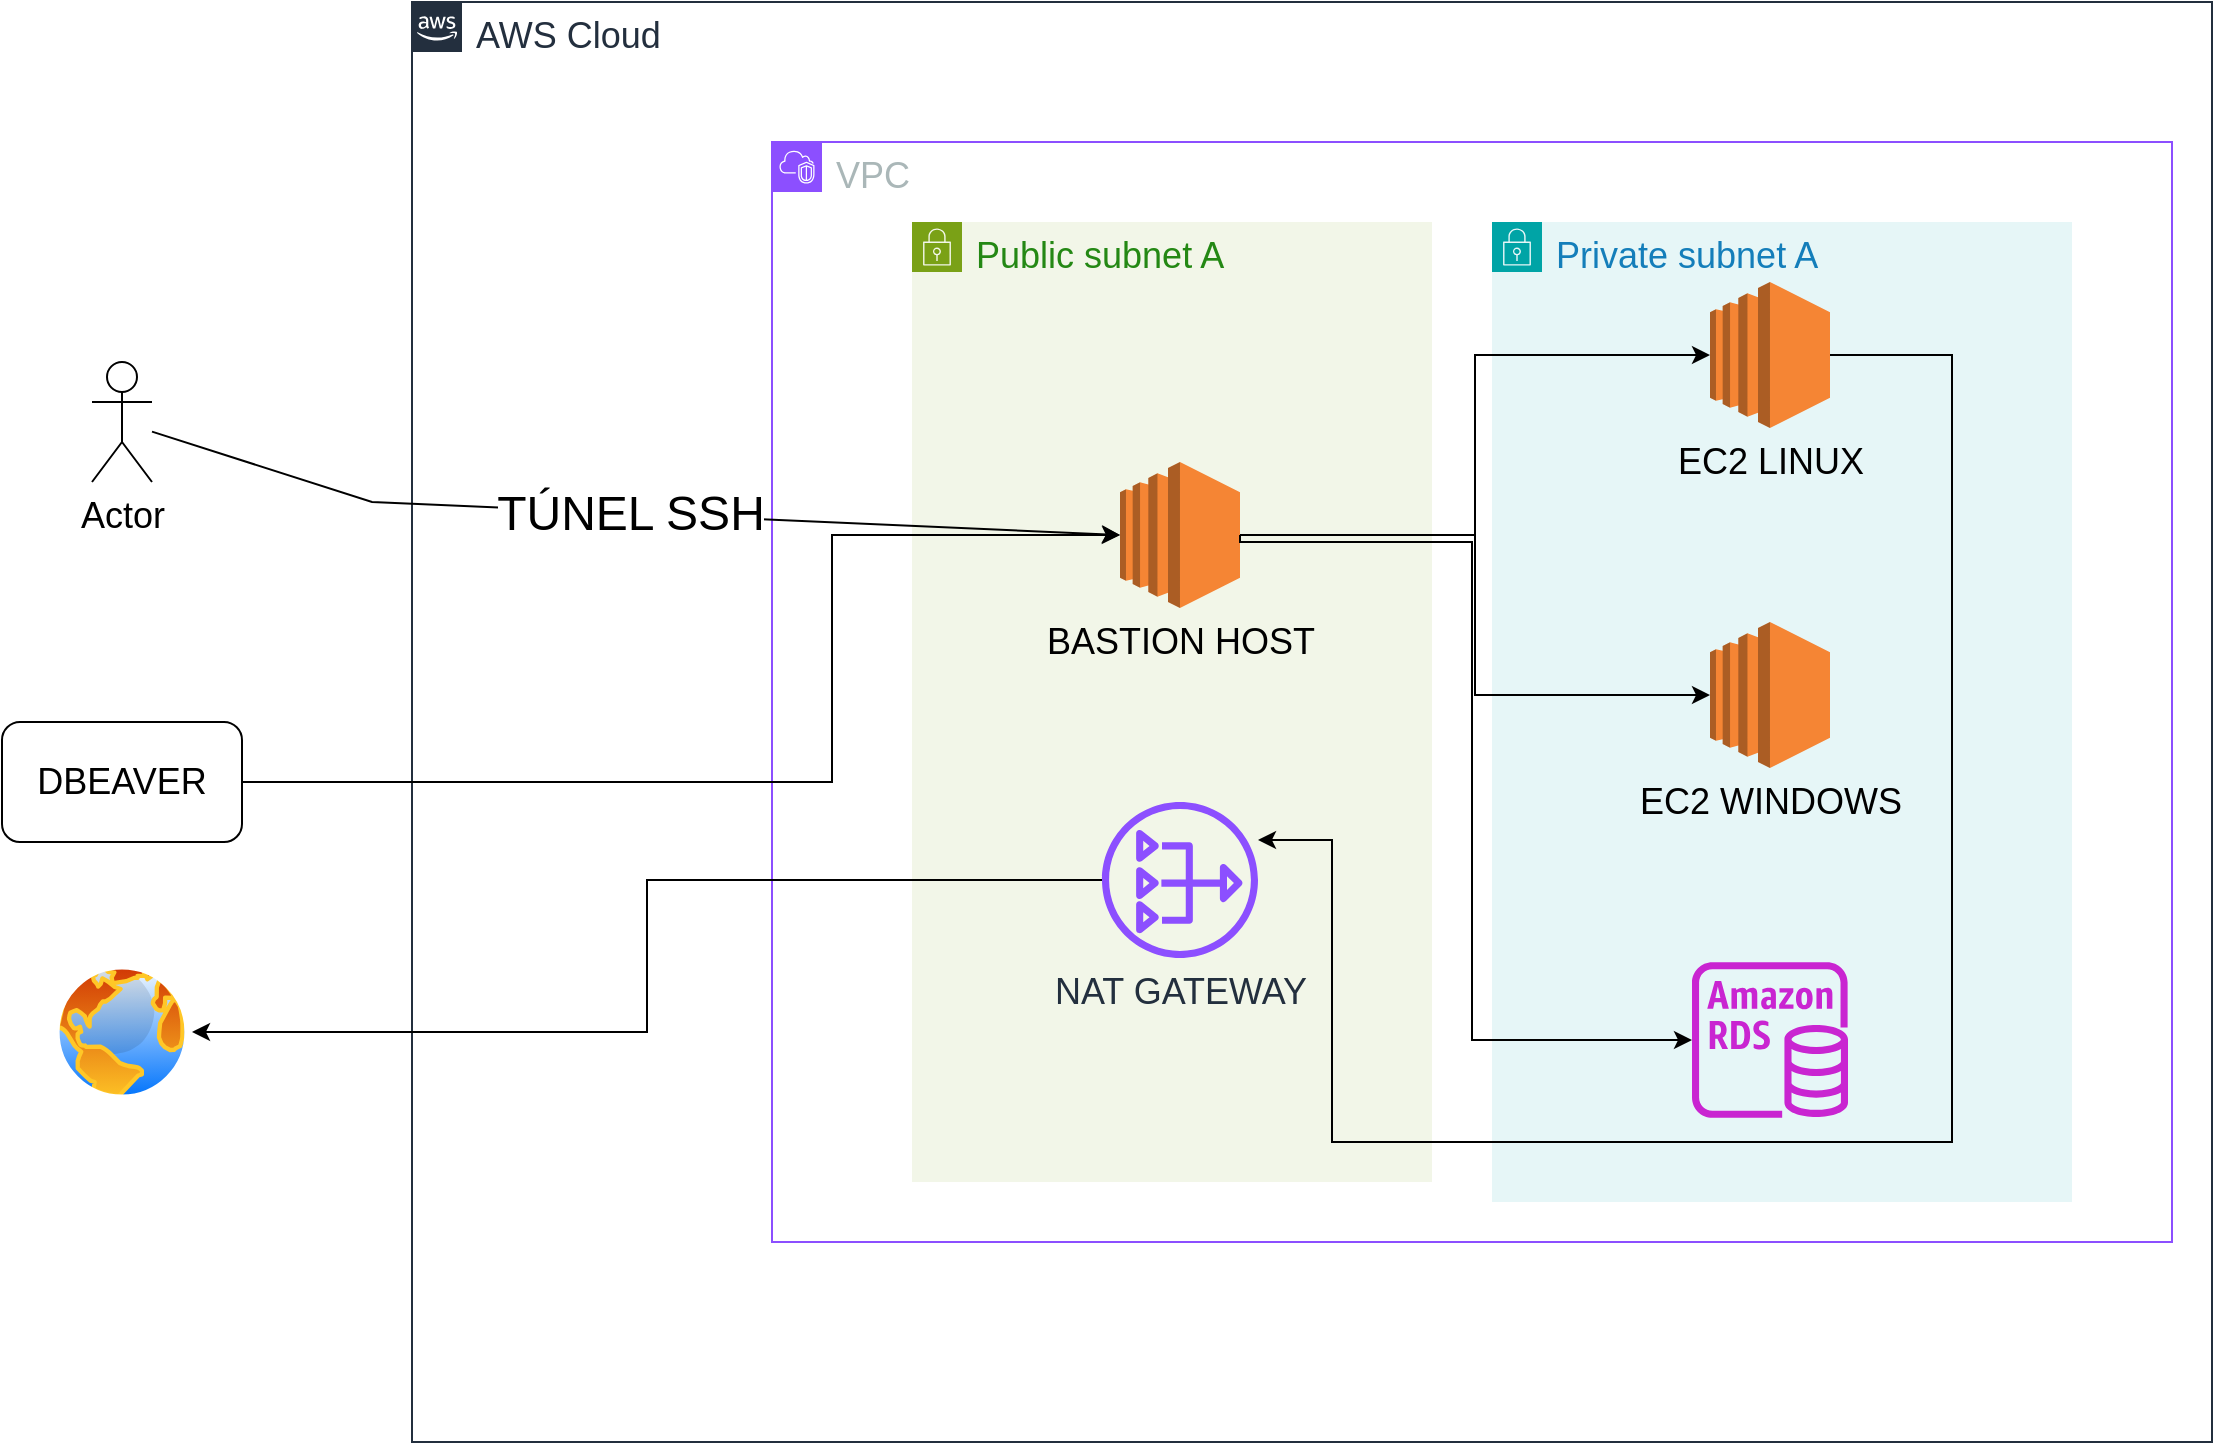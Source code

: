 <mxfile version="24.7.10">
  <diagram id="Ht1M8jgEwFfnCIfOTk4-" name="Page-1">
    <mxGraphModel dx="1600" dy="669" grid="1" gridSize="10" guides="1" tooltips="1" connect="1" arrows="1" fold="1" page="1" pageScale="1" pageWidth="1169" pageHeight="827" math="0" shadow="0">
      <root>
        <mxCell id="0" />
        <mxCell id="1" parent="0" />
        <mxCell id="UEzPUAAOIrF-is8g5C7q-74" value="&lt;font style=&quot;font-size: 18px;&quot;&gt;AWS Cloud&lt;/font&gt;" style="points=[[0,0],[0.25,0],[0.5,0],[0.75,0],[1,0],[1,0.25],[1,0.5],[1,0.75],[1,1],[0.75,1],[0.5,1],[0.25,1],[0,1],[0,0.75],[0,0.5],[0,0.25]];outlineConnect=0;gradientColor=none;html=1;whiteSpace=wrap;fontSize=12;fontStyle=0;shape=mxgraph.aws4.group;grIcon=mxgraph.aws4.group_aws_cloud_alt;strokeColor=#232F3E;fillColor=none;verticalAlign=top;align=left;spacingLeft=30;fontColor=#232F3E;dashed=0;labelBackgroundColor=#ffffff;container=1;pointerEvents=0;collapsible=0;recursiveResize=0;" parent="1" vertex="1">
          <mxGeometry x="230" y="50" width="900" height="720" as="geometry" />
        </mxCell>
        <mxCell id="YPjytU8IalWfWn2uWI5X-1" value="&lt;font style=&quot;font-size: 18px;&quot;&gt;VPC&lt;/font&gt;" style="points=[[0,0],[0.25,0],[0.5,0],[0.75,0],[1,0],[1,0.25],[1,0.5],[1,0.75],[1,1],[0.75,1],[0.5,1],[0.25,1],[0,1],[0,0.75],[0,0.5],[0,0.25]];outlineConnect=0;gradientColor=none;html=1;whiteSpace=wrap;fontSize=12;fontStyle=0;container=1;pointerEvents=0;collapsible=0;recursiveResize=0;shape=mxgraph.aws4.group;grIcon=mxgraph.aws4.group_vpc2;strokeColor=#8C4FFF;fillColor=none;verticalAlign=top;align=left;spacingLeft=30;fontColor=#AAB7B8;dashed=0;" vertex="1" parent="UEzPUAAOIrF-is8g5C7q-74">
          <mxGeometry x="180" y="70" width="700" height="550" as="geometry" />
        </mxCell>
        <mxCell id="YPjytU8IalWfWn2uWI5X-2" value="&lt;font style=&quot;font-size: 18px;&quot;&gt;Public subnet A&lt;/font&gt;" style="points=[[0,0],[0.25,0],[0.5,0],[0.75,0],[1,0],[1,0.25],[1,0.5],[1,0.75],[1,1],[0.75,1],[0.5,1],[0.25,1],[0,1],[0,0.75],[0,0.5],[0,0.25]];outlineConnect=0;gradientColor=none;html=1;whiteSpace=wrap;fontSize=12;fontStyle=0;container=1;pointerEvents=0;collapsible=0;recursiveResize=0;shape=mxgraph.aws4.group;grIcon=mxgraph.aws4.group_security_group;grStroke=0;strokeColor=#7AA116;fillColor=#F2F6E8;verticalAlign=top;align=left;spacingLeft=30;fontColor=#248814;dashed=0;" vertex="1" parent="YPjytU8IalWfWn2uWI5X-1">
          <mxGeometry x="70" y="40" width="260" height="480" as="geometry" />
        </mxCell>
        <mxCell id="YPjytU8IalWfWn2uWI5X-17" value="&lt;font style=&quot;font-size: 18px;&quot;&gt;BASTION HOST&lt;/font&gt;" style="outlineConnect=0;dashed=0;verticalLabelPosition=bottom;verticalAlign=top;align=center;html=1;shape=mxgraph.aws3.ec2;fillColor=#F58534;gradientColor=none;" vertex="1" parent="YPjytU8IalWfWn2uWI5X-2">
          <mxGeometry x="104" y="120" width="60" height="73" as="geometry" />
        </mxCell>
        <mxCell id="YPjytU8IalWfWn2uWI5X-15" value="&lt;font style=&quot;font-size: 18px;&quot;&gt;NAT GATEWAY&lt;/font&gt;" style="sketch=0;outlineConnect=0;fontColor=#232F3E;gradientColor=none;fillColor=#8C4FFF;strokeColor=none;dashed=0;verticalLabelPosition=bottom;verticalAlign=top;align=center;html=1;fontSize=12;fontStyle=0;aspect=fixed;pointerEvents=1;shape=mxgraph.aws4.nat_gateway;" vertex="1" parent="YPjytU8IalWfWn2uWI5X-2">
          <mxGeometry x="95" y="290" width="78" height="78" as="geometry" />
        </mxCell>
        <mxCell id="YPjytU8IalWfWn2uWI5X-3" value="&lt;font style=&quot;font-size: 18px;&quot;&gt;Private subnet A&lt;/font&gt;" style="points=[[0,0],[0.25,0],[0.5,0],[0.75,0],[1,0],[1,0.25],[1,0.5],[1,0.75],[1,1],[0.75,1],[0.5,1],[0.25,1],[0,1],[0,0.75],[0,0.5],[0,0.25]];outlineConnect=0;gradientColor=none;html=1;whiteSpace=wrap;fontSize=12;fontStyle=0;container=1;pointerEvents=0;collapsible=0;recursiveResize=0;shape=mxgraph.aws4.group;grIcon=mxgraph.aws4.group_security_group;grStroke=0;strokeColor=#00A4A6;fillColor=#E6F6F7;verticalAlign=top;align=left;spacingLeft=30;fontColor=#147EBA;dashed=0;" vertex="1" parent="YPjytU8IalWfWn2uWI5X-1">
          <mxGeometry x="360" y="40" width="290" height="490" as="geometry" />
        </mxCell>
        <mxCell id="YPjytU8IalWfWn2uWI5X-18" value="&lt;font style=&quot;font-size: 18px;&quot;&gt;EC2 LINUX&lt;/font&gt;" style="outlineConnect=0;dashed=0;verticalLabelPosition=bottom;verticalAlign=top;align=center;html=1;shape=mxgraph.aws3.ec2;fillColor=#F58534;gradientColor=none;" vertex="1" parent="YPjytU8IalWfWn2uWI5X-3">
          <mxGeometry x="109" y="30" width="60" height="73" as="geometry" />
        </mxCell>
        <mxCell id="YPjytU8IalWfWn2uWI5X-16" value="&lt;font style=&quot;font-size: 18px;&quot;&gt;EC2 WINDOWS&lt;/font&gt;" style="outlineConnect=0;dashed=0;verticalLabelPosition=bottom;verticalAlign=top;align=center;html=1;shape=mxgraph.aws3.ec2;fillColor=#F58534;gradientColor=none;" vertex="1" parent="YPjytU8IalWfWn2uWI5X-3">
          <mxGeometry x="109" y="200" width="60" height="73" as="geometry" />
        </mxCell>
        <mxCell id="YPjytU8IalWfWn2uWI5X-20" value="" style="sketch=0;outlineConnect=0;fontColor=#232F3E;gradientColor=none;fillColor=#C925D1;strokeColor=none;dashed=0;verticalLabelPosition=bottom;verticalAlign=top;align=center;html=1;fontSize=12;fontStyle=0;aspect=fixed;pointerEvents=1;shape=mxgraph.aws4.rds_instance;" vertex="1" parent="YPjytU8IalWfWn2uWI5X-3">
          <mxGeometry x="100" y="370" width="78" height="78" as="geometry" />
        </mxCell>
        <mxCell id="YPjytU8IalWfWn2uWI5X-19" style="edgeStyle=orthogonalEdgeStyle;rounded=0;orthogonalLoop=1;jettySize=auto;html=1;exitX=0.5;exitY=1;exitDx=0;exitDy=0;" edge="1" parent="YPjytU8IalWfWn2uWI5X-1" source="YPjytU8IalWfWn2uWI5X-3" target="YPjytU8IalWfWn2uWI5X-3">
          <mxGeometry relative="1" as="geometry" />
        </mxCell>
        <mxCell id="YPjytU8IalWfWn2uWI5X-25" style="edgeStyle=orthogonalEdgeStyle;rounded=0;orthogonalLoop=1;jettySize=auto;html=1;exitX=1;exitY=0.5;exitDx=0;exitDy=0;exitPerimeter=0;entryX=0;entryY=0.5;entryDx=0;entryDy=0;entryPerimeter=0;" edge="1" parent="YPjytU8IalWfWn2uWI5X-1" source="YPjytU8IalWfWn2uWI5X-17" target="YPjytU8IalWfWn2uWI5X-18">
          <mxGeometry relative="1" as="geometry" />
        </mxCell>
        <mxCell id="YPjytU8IalWfWn2uWI5X-26" style="edgeStyle=orthogonalEdgeStyle;rounded=0;orthogonalLoop=1;jettySize=auto;html=1;entryX=0;entryY=0.5;entryDx=0;entryDy=0;entryPerimeter=0;" edge="1" parent="YPjytU8IalWfWn2uWI5X-1" source="YPjytU8IalWfWn2uWI5X-17" target="YPjytU8IalWfWn2uWI5X-16">
          <mxGeometry relative="1" as="geometry" />
        </mxCell>
        <mxCell id="YPjytU8IalWfWn2uWI5X-29" style="edgeStyle=orthogonalEdgeStyle;rounded=0;orthogonalLoop=1;jettySize=auto;html=1;" edge="1" parent="YPjytU8IalWfWn2uWI5X-1" source="YPjytU8IalWfWn2uWI5X-18" target="YPjytU8IalWfWn2uWI5X-15">
          <mxGeometry relative="1" as="geometry">
            <Array as="points">
              <mxPoint x="590" y="106" />
              <mxPoint x="590" y="500" />
              <mxPoint x="280" y="500" />
              <mxPoint x="280" y="349" />
            </Array>
          </mxGeometry>
        </mxCell>
        <mxCell id="YPjytU8IalWfWn2uWI5X-33" style="edgeStyle=orthogonalEdgeStyle;rounded=0;orthogonalLoop=1;jettySize=auto;html=1;exitX=1;exitY=0.5;exitDx=0;exitDy=0;exitPerimeter=0;" edge="1" parent="YPjytU8IalWfWn2uWI5X-1" source="YPjytU8IalWfWn2uWI5X-17" target="YPjytU8IalWfWn2uWI5X-20">
          <mxGeometry relative="1" as="geometry">
            <Array as="points">
              <mxPoint x="234" y="200" />
              <mxPoint x="350" y="200" />
              <mxPoint x="350" y="449" />
            </Array>
          </mxGeometry>
        </mxCell>
        <mxCell id="YPjytU8IalWfWn2uWI5X-22" value="&lt;font style=&quot;font-size: 18px;&quot;&gt;Actor&lt;/font&gt;" style="shape=umlActor;verticalLabelPosition=bottom;verticalAlign=top;html=1;outlineConnect=0;" vertex="1" parent="1">
          <mxGeometry x="70" y="230" width="30" height="60" as="geometry" />
        </mxCell>
        <mxCell id="YPjytU8IalWfWn2uWI5X-23" value="&lt;font style=&quot;font-size: 24px;&quot;&gt;TÚNEL SSH&lt;/font&gt;" style="endArrow=classic;html=1;rounded=0;entryX=0;entryY=0.5;entryDx=0;entryDy=0;entryPerimeter=0;" edge="1" parent="1" source="YPjytU8IalWfWn2uWI5X-22" target="YPjytU8IalWfWn2uWI5X-17">
          <mxGeometry relative="1" as="geometry">
            <mxPoint x="470" y="280" as="sourcePoint" />
            <mxPoint x="570" y="280" as="targetPoint" />
            <Array as="points">
              <mxPoint x="210" y="300" />
            </Array>
          </mxGeometry>
        </mxCell>
        <mxCell id="YPjytU8IalWfWn2uWI5X-28" value="" style="image;aspect=fixed;perimeter=ellipsePerimeter;html=1;align=center;shadow=0;dashed=0;spacingTop=3;image=img/lib/active_directory/internet_globe.svg;" vertex="1" parent="1">
          <mxGeometry x="50" y="530" width="70" height="70" as="geometry" />
        </mxCell>
        <mxCell id="YPjytU8IalWfWn2uWI5X-30" style="edgeStyle=orthogonalEdgeStyle;rounded=0;orthogonalLoop=1;jettySize=auto;html=1;entryX=1;entryY=0.5;entryDx=0;entryDy=0;" edge="1" parent="1" source="YPjytU8IalWfWn2uWI5X-15" target="YPjytU8IalWfWn2uWI5X-28">
          <mxGeometry relative="1" as="geometry" />
        </mxCell>
        <mxCell id="YPjytU8IalWfWn2uWI5X-32" style="edgeStyle=orthogonalEdgeStyle;rounded=0;orthogonalLoop=1;jettySize=auto;html=1;entryX=0;entryY=0.5;entryDx=0;entryDy=0;entryPerimeter=0;" edge="1" parent="1" source="YPjytU8IalWfWn2uWI5X-31" target="YPjytU8IalWfWn2uWI5X-17">
          <mxGeometry relative="1" as="geometry">
            <Array as="points">
              <mxPoint x="440" y="440" />
              <mxPoint x="440" y="316" />
            </Array>
          </mxGeometry>
        </mxCell>
        <mxCell id="YPjytU8IalWfWn2uWI5X-31" value="&lt;font style=&quot;font-size: 18px;&quot;&gt;DBEAVER&lt;/font&gt;" style="rounded=1;whiteSpace=wrap;html=1;" vertex="1" parent="1">
          <mxGeometry x="25" y="410" width="120" height="60" as="geometry" />
        </mxCell>
      </root>
    </mxGraphModel>
  </diagram>
</mxfile>
